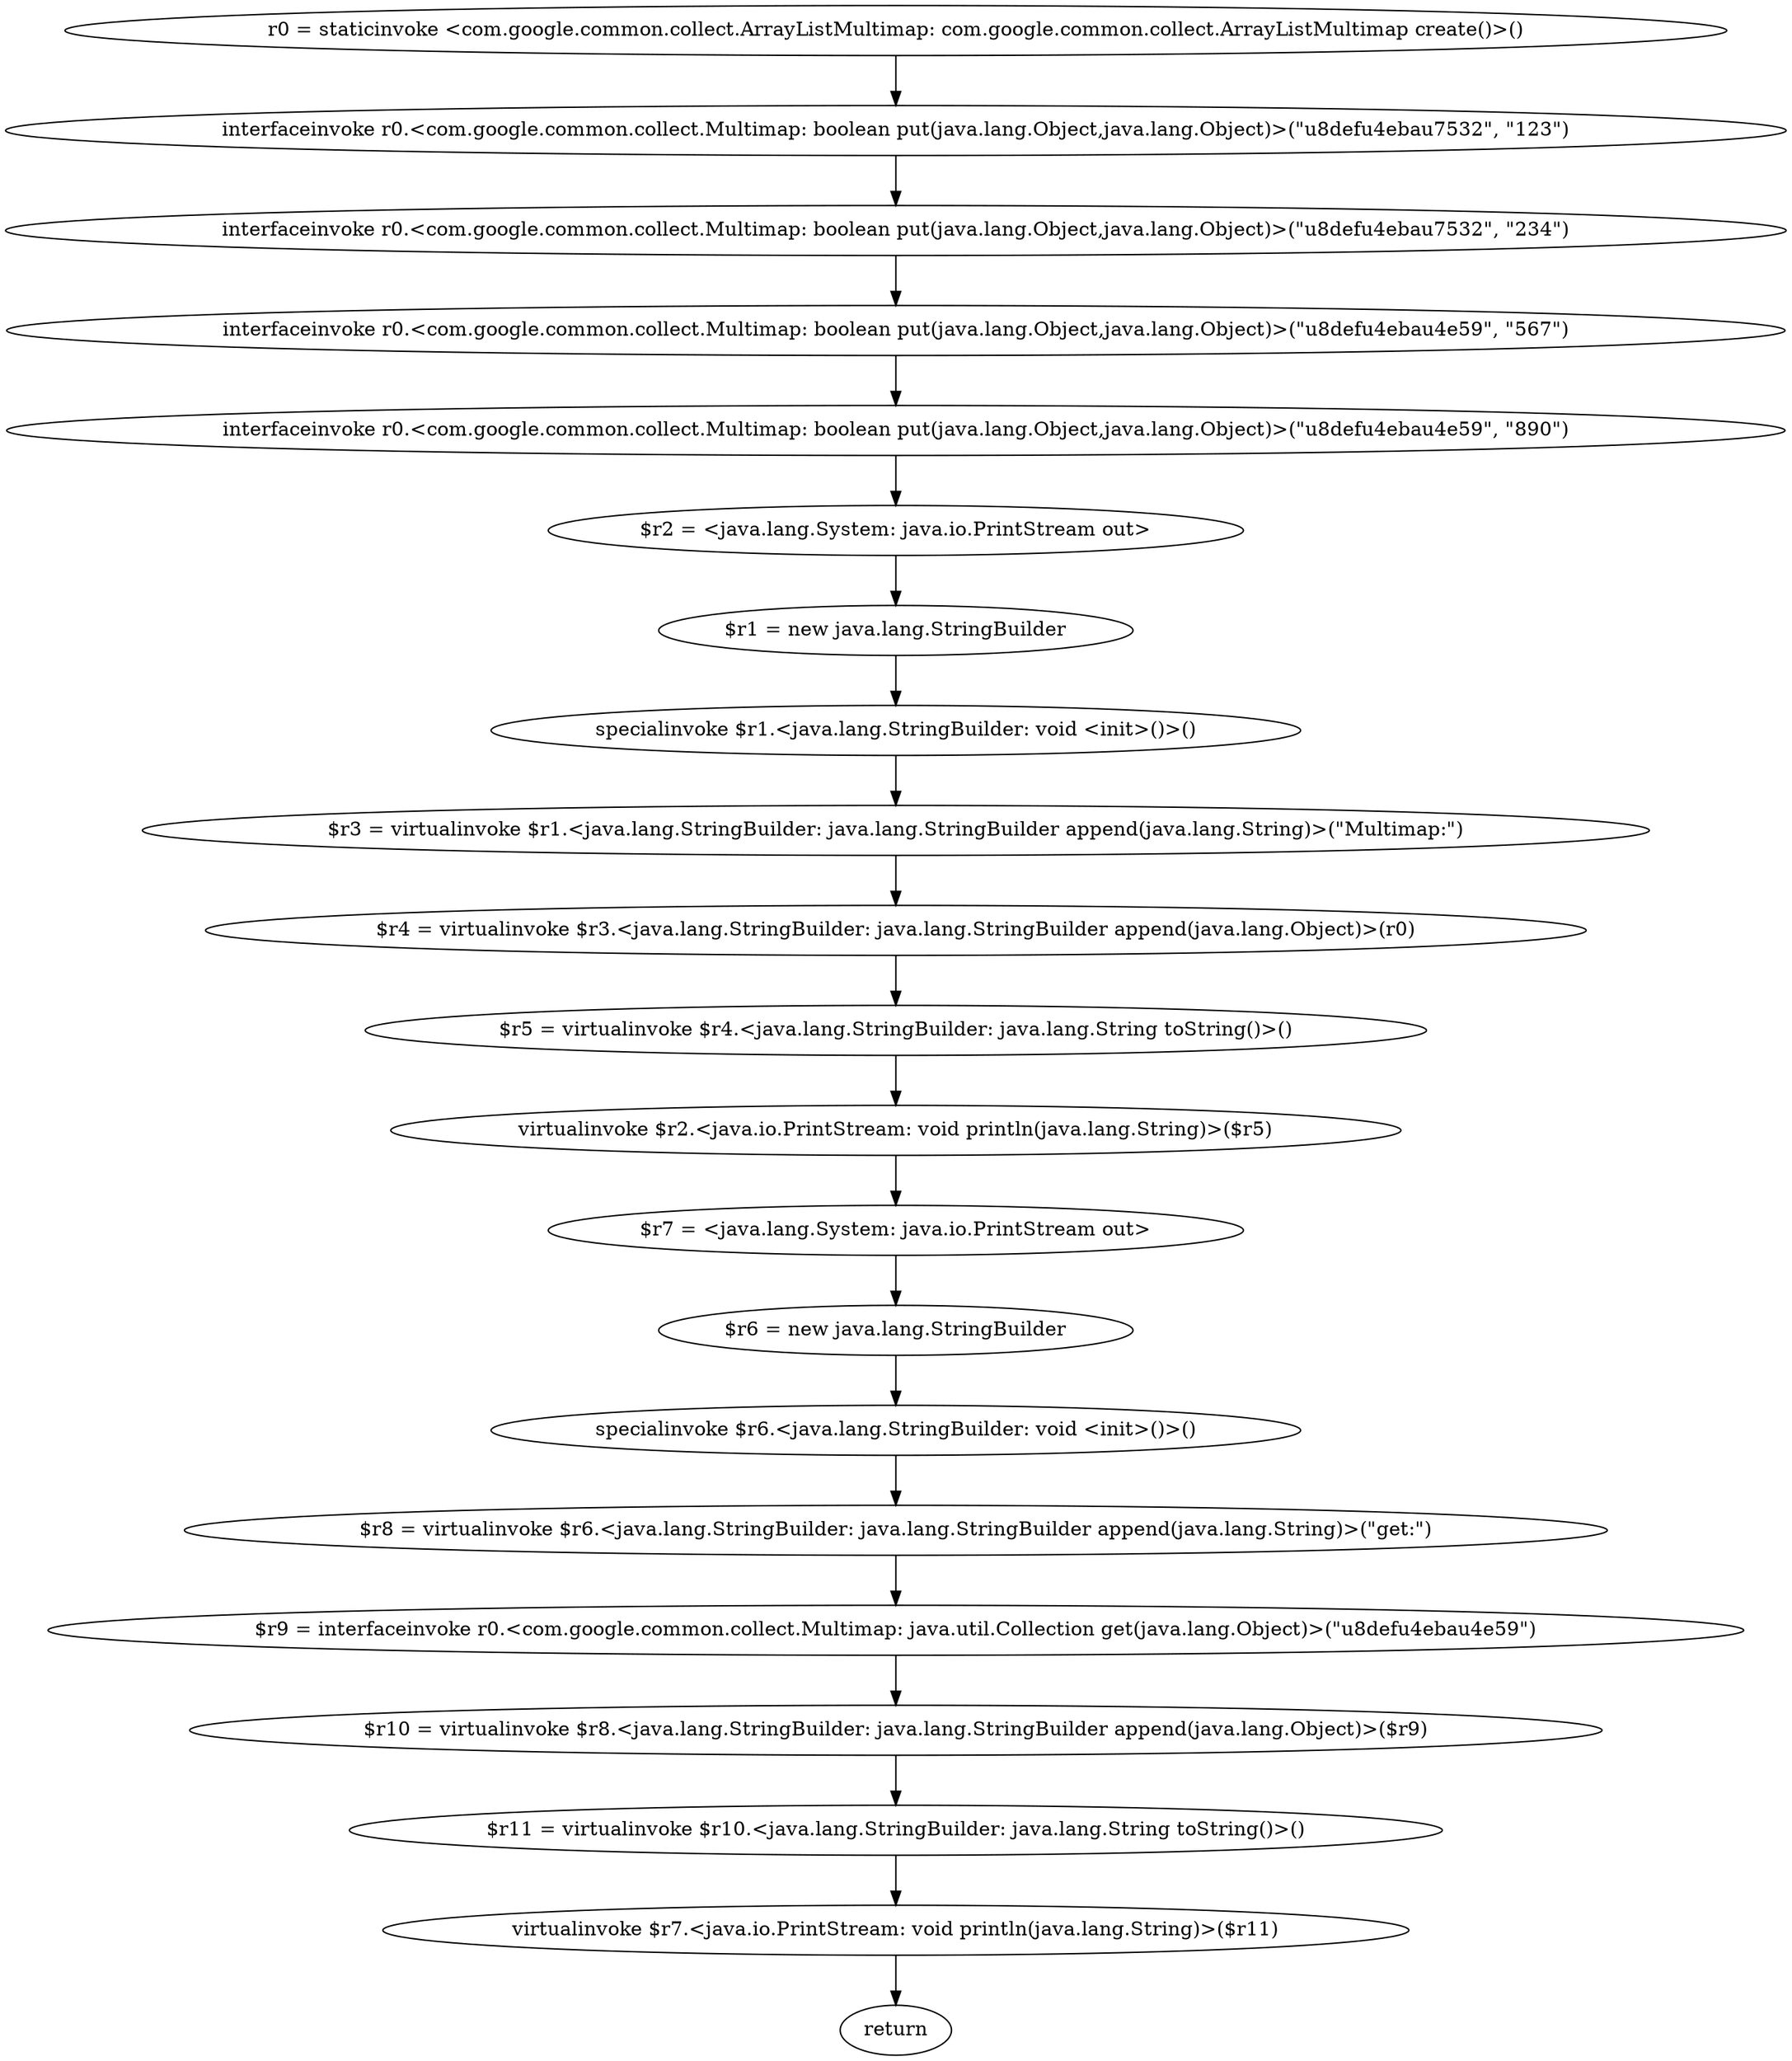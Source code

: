 digraph "unitGraph" {
    "r0 = staticinvoke <com.google.common.collect.ArrayListMultimap: com.google.common.collect.ArrayListMultimap create()>()"
    "interfaceinvoke r0.<com.google.common.collect.Multimap: boolean put(java.lang.Object,java.lang.Object)>(\"\u8def\u4eba\u7532\", \"123\")"
    "interfaceinvoke r0.<com.google.common.collect.Multimap: boolean put(java.lang.Object,java.lang.Object)>(\"\u8def\u4eba\u7532\", \"234\")"
    "interfaceinvoke r0.<com.google.common.collect.Multimap: boolean put(java.lang.Object,java.lang.Object)>(\"\u8def\u4eba\u4e59\", \"567\")"
    "interfaceinvoke r0.<com.google.common.collect.Multimap: boolean put(java.lang.Object,java.lang.Object)>(\"\u8def\u4eba\u4e59\", \"890\")"
    "$r2 = <java.lang.System: java.io.PrintStream out>"
    "$r1 = new java.lang.StringBuilder"
    "specialinvoke $r1.<java.lang.StringBuilder: void <init>()>()"
    "$r3 = virtualinvoke $r1.<java.lang.StringBuilder: java.lang.StringBuilder append(java.lang.String)>(\"Multimap:\")"
    "$r4 = virtualinvoke $r3.<java.lang.StringBuilder: java.lang.StringBuilder append(java.lang.Object)>(r0)"
    "$r5 = virtualinvoke $r4.<java.lang.StringBuilder: java.lang.String toString()>()"
    "virtualinvoke $r2.<java.io.PrintStream: void println(java.lang.String)>($r5)"
    "$r7 = <java.lang.System: java.io.PrintStream out>"
    "$r6 = new java.lang.StringBuilder"
    "specialinvoke $r6.<java.lang.StringBuilder: void <init>()>()"
    "$r8 = virtualinvoke $r6.<java.lang.StringBuilder: java.lang.StringBuilder append(java.lang.String)>(\"get:\")"
    "$r9 = interfaceinvoke r0.<com.google.common.collect.Multimap: java.util.Collection get(java.lang.Object)>(\"\u8def\u4eba\u4e59\")"
    "$r10 = virtualinvoke $r8.<java.lang.StringBuilder: java.lang.StringBuilder append(java.lang.Object)>($r9)"
    "$r11 = virtualinvoke $r10.<java.lang.StringBuilder: java.lang.String toString()>()"
    "virtualinvoke $r7.<java.io.PrintStream: void println(java.lang.String)>($r11)"
    "return"
    "r0 = staticinvoke <com.google.common.collect.ArrayListMultimap: com.google.common.collect.ArrayListMultimap create()>()"->"interfaceinvoke r0.<com.google.common.collect.Multimap: boolean put(java.lang.Object,java.lang.Object)>(\"\u8def\u4eba\u7532\", \"123\")";
    "interfaceinvoke r0.<com.google.common.collect.Multimap: boolean put(java.lang.Object,java.lang.Object)>(\"\u8def\u4eba\u7532\", \"123\")"->"interfaceinvoke r0.<com.google.common.collect.Multimap: boolean put(java.lang.Object,java.lang.Object)>(\"\u8def\u4eba\u7532\", \"234\")";
    "interfaceinvoke r0.<com.google.common.collect.Multimap: boolean put(java.lang.Object,java.lang.Object)>(\"\u8def\u4eba\u7532\", \"234\")"->"interfaceinvoke r0.<com.google.common.collect.Multimap: boolean put(java.lang.Object,java.lang.Object)>(\"\u8def\u4eba\u4e59\", \"567\")";
    "interfaceinvoke r0.<com.google.common.collect.Multimap: boolean put(java.lang.Object,java.lang.Object)>(\"\u8def\u4eba\u4e59\", \"567\")"->"interfaceinvoke r0.<com.google.common.collect.Multimap: boolean put(java.lang.Object,java.lang.Object)>(\"\u8def\u4eba\u4e59\", \"890\")";
    "interfaceinvoke r0.<com.google.common.collect.Multimap: boolean put(java.lang.Object,java.lang.Object)>(\"\u8def\u4eba\u4e59\", \"890\")"->"$r2 = <java.lang.System: java.io.PrintStream out>";
    "$r2 = <java.lang.System: java.io.PrintStream out>"->"$r1 = new java.lang.StringBuilder";
    "$r1 = new java.lang.StringBuilder"->"specialinvoke $r1.<java.lang.StringBuilder: void <init>()>()";
    "specialinvoke $r1.<java.lang.StringBuilder: void <init>()>()"->"$r3 = virtualinvoke $r1.<java.lang.StringBuilder: java.lang.StringBuilder append(java.lang.String)>(\"Multimap:\")";
    "$r3 = virtualinvoke $r1.<java.lang.StringBuilder: java.lang.StringBuilder append(java.lang.String)>(\"Multimap:\")"->"$r4 = virtualinvoke $r3.<java.lang.StringBuilder: java.lang.StringBuilder append(java.lang.Object)>(r0)";
    "$r4 = virtualinvoke $r3.<java.lang.StringBuilder: java.lang.StringBuilder append(java.lang.Object)>(r0)"->"$r5 = virtualinvoke $r4.<java.lang.StringBuilder: java.lang.String toString()>()";
    "$r5 = virtualinvoke $r4.<java.lang.StringBuilder: java.lang.String toString()>()"->"virtualinvoke $r2.<java.io.PrintStream: void println(java.lang.String)>($r5)";
    "virtualinvoke $r2.<java.io.PrintStream: void println(java.lang.String)>($r5)"->"$r7 = <java.lang.System: java.io.PrintStream out>";
    "$r7 = <java.lang.System: java.io.PrintStream out>"->"$r6 = new java.lang.StringBuilder";
    "$r6 = new java.lang.StringBuilder"->"specialinvoke $r6.<java.lang.StringBuilder: void <init>()>()";
    "specialinvoke $r6.<java.lang.StringBuilder: void <init>()>()"->"$r8 = virtualinvoke $r6.<java.lang.StringBuilder: java.lang.StringBuilder append(java.lang.String)>(\"get:\")";
    "$r8 = virtualinvoke $r6.<java.lang.StringBuilder: java.lang.StringBuilder append(java.lang.String)>(\"get:\")"->"$r9 = interfaceinvoke r0.<com.google.common.collect.Multimap: java.util.Collection get(java.lang.Object)>(\"\u8def\u4eba\u4e59\")";
    "$r9 = interfaceinvoke r0.<com.google.common.collect.Multimap: java.util.Collection get(java.lang.Object)>(\"\u8def\u4eba\u4e59\")"->"$r10 = virtualinvoke $r8.<java.lang.StringBuilder: java.lang.StringBuilder append(java.lang.Object)>($r9)";
    "$r10 = virtualinvoke $r8.<java.lang.StringBuilder: java.lang.StringBuilder append(java.lang.Object)>($r9)"->"$r11 = virtualinvoke $r10.<java.lang.StringBuilder: java.lang.String toString()>()";
    "$r11 = virtualinvoke $r10.<java.lang.StringBuilder: java.lang.String toString()>()"->"virtualinvoke $r7.<java.io.PrintStream: void println(java.lang.String)>($r11)";
    "virtualinvoke $r7.<java.io.PrintStream: void println(java.lang.String)>($r11)"->"return";
}
